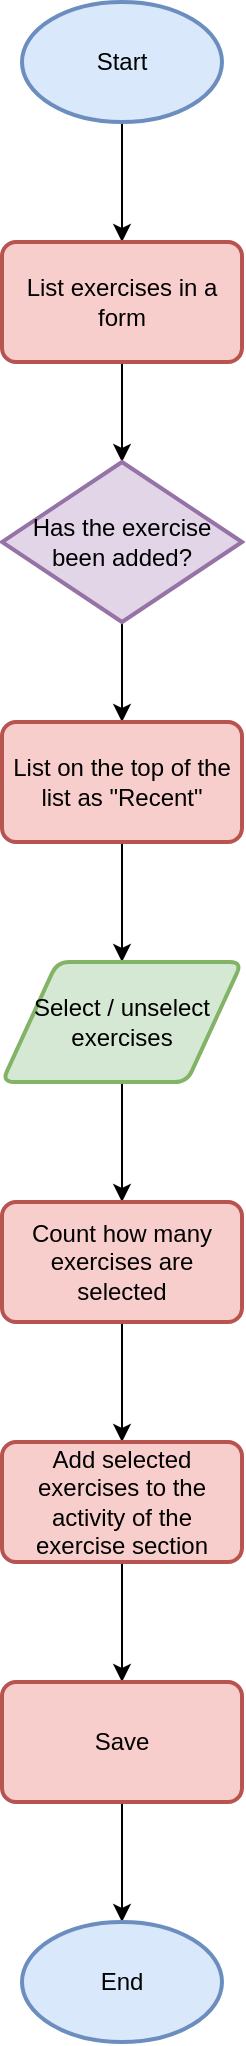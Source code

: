 <mxfile version="26.0.14">
  <diagram name="第 1 页" id="UjbYbW4v0s75clD0fJ6p">
    <mxGraphModel dx="1434" dy="780" grid="1" gridSize="10" guides="1" tooltips="1" connect="1" arrows="1" fold="1" page="0" pageScale="1" pageWidth="827" pageHeight="1169" background="#ffffff" math="0" shadow="0">
      <root>
        <mxCell id="0" />
        <mxCell id="1" parent="0" />
        <mxCell id="8j9NeIH8w00tza-Nv7Ke-11" value="" style="edgeStyle=orthogonalEdgeStyle;rounded=0;orthogonalLoop=1;jettySize=auto;html=1;" edge="1" parent="1" source="8j9NeIH8w00tza-Nv7Ke-1" target="8j9NeIH8w00tza-Nv7Ke-2">
          <mxGeometry relative="1" as="geometry" />
        </mxCell>
        <mxCell id="8j9NeIH8w00tza-Nv7Ke-1" value="Start" style="strokeWidth=2;html=1;shape=mxgraph.flowchart.start_1;whiteSpace=wrap;fillColor=#dae8fc;strokeColor=#6c8ebf;" vertex="1" parent="1">
          <mxGeometry x="330" y="90" width="100" height="60" as="geometry" />
        </mxCell>
        <mxCell id="8j9NeIH8w00tza-Nv7Ke-8" value="" style="edgeStyle=orthogonalEdgeStyle;rounded=0;orthogonalLoop=1;jettySize=auto;html=1;" edge="1" parent="1" source="8j9NeIH8w00tza-Nv7Ke-2" target="8j9NeIH8w00tza-Nv7Ke-7">
          <mxGeometry relative="1" as="geometry" />
        </mxCell>
        <mxCell id="8j9NeIH8w00tza-Nv7Ke-2" value="List exercises in a form" style="rounded=1;whiteSpace=wrap;html=1;absoluteArcSize=1;arcSize=14;strokeWidth=2;fillColor=#f8cecc;strokeColor=#b85450;" vertex="1" parent="1">
          <mxGeometry x="320" y="210" width="120" height="60" as="geometry" />
        </mxCell>
        <mxCell id="8j9NeIH8w00tza-Nv7Ke-10" value="" style="edgeStyle=orthogonalEdgeStyle;rounded=0;orthogonalLoop=1;jettySize=auto;html=1;" edge="1" parent="1" source="8j9NeIH8w00tza-Nv7Ke-7" target="8j9NeIH8w00tza-Nv7Ke-9">
          <mxGeometry relative="1" as="geometry" />
        </mxCell>
        <mxCell id="8j9NeIH8w00tza-Nv7Ke-7" value="Has the exercise been added?" style="strokeWidth=2;html=1;shape=mxgraph.flowchart.decision;whiteSpace=wrap;fillColor=#e1d5e7;strokeColor=#9673a6;" vertex="1" parent="1">
          <mxGeometry x="320" y="320" width="120" height="80" as="geometry" />
        </mxCell>
        <mxCell id="8j9NeIH8w00tza-Nv7Ke-18" value="" style="edgeStyle=orthogonalEdgeStyle;rounded=0;orthogonalLoop=1;jettySize=auto;html=1;" edge="1" parent="1" source="8j9NeIH8w00tza-Nv7Ke-9" target="8j9NeIH8w00tza-Nv7Ke-12">
          <mxGeometry relative="1" as="geometry" />
        </mxCell>
        <mxCell id="8j9NeIH8w00tza-Nv7Ke-9" value="List on the top of the list as &quot;Recent&quot;" style="rounded=1;whiteSpace=wrap;html=1;absoluteArcSize=1;arcSize=14;strokeWidth=2;fillColor=#f8cecc;strokeColor=#b85450;" vertex="1" parent="1">
          <mxGeometry x="320" y="450" width="120" height="60" as="geometry" />
        </mxCell>
        <mxCell id="8j9NeIH8w00tza-Nv7Ke-19" value="" style="edgeStyle=orthogonalEdgeStyle;rounded=0;orthogonalLoop=1;jettySize=auto;html=1;" edge="1" parent="1" source="8j9NeIH8w00tza-Nv7Ke-12" target="8j9NeIH8w00tza-Nv7Ke-13">
          <mxGeometry relative="1" as="geometry" />
        </mxCell>
        <mxCell id="8j9NeIH8w00tza-Nv7Ke-12" value="Select / unselect exercises" style="shape=parallelogram;html=1;strokeWidth=2;perimeter=parallelogramPerimeter;whiteSpace=wrap;rounded=1;arcSize=12;size=0.23;fillColor=#d5e8d4;strokeColor=#82b366;" vertex="1" parent="1">
          <mxGeometry x="320" y="570" width="120" height="60" as="geometry" />
        </mxCell>
        <mxCell id="8j9NeIH8w00tza-Nv7Ke-20" value="" style="edgeStyle=orthogonalEdgeStyle;rounded=0;orthogonalLoop=1;jettySize=auto;html=1;" edge="1" parent="1" source="8j9NeIH8w00tza-Nv7Ke-13" target="8j9NeIH8w00tza-Nv7Ke-14">
          <mxGeometry relative="1" as="geometry" />
        </mxCell>
        <mxCell id="8j9NeIH8w00tza-Nv7Ke-13" value="Count how many exercises are selected" style="rounded=1;whiteSpace=wrap;html=1;absoluteArcSize=1;arcSize=14;strokeWidth=2;fillColor=#f8cecc;strokeColor=#b85450;" vertex="1" parent="1">
          <mxGeometry x="320" y="690" width="120" height="60" as="geometry" />
        </mxCell>
        <mxCell id="8j9NeIH8w00tza-Nv7Ke-21" value="" style="edgeStyle=orthogonalEdgeStyle;rounded=0;orthogonalLoop=1;jettySize=auto;html=1;" edge="1" parent="1" source="8j9NeIH8w00tza-Nv7Ke-14" target="8j9NeIH8w00tza-Nv7Ke-15">
          <mxGeometry relative="1" as="geometry" />
        </mxCell>
        <mxCell id="8j9NeIH8w00tza-Nv7Ke-14" value="Add selected exercises to the activity of the exercise section" style="rounded=1;whiteSpace=wrap;html=1;absoluteArcSize=1;arcSize=14;strokeWidth=2;fillColor=#f8cecc;strokeColor=#b85450;" vertex="1" parent="1">
          <mxGeometry x="320" y="810" width="120" height="60" as="geometry" />
        </mxCell>
        <mxCell id="8j9NeIH8w00tza-Nv7Ke-22" value="" style="edgeStyle=orthogonalEdgeStyle;rounded=0;orthogonalLoop=1;jettySize=auto;html=1;" edge="1" parent="1" source="8j9NeIH8w00tza-Nv7Ke-15" target="8j9NeIH8w00tza-Nv7Ke-16">
          <mxGeometry relative="1" as="geometry" />
        </mxCell>
        <mxCell id="8j9NeIH8w00tza-Nv7Ke-15" value="Save" style="rounded=1;whiteSpace=wrap;html=1;absoluteArcSize=1;arcSize=14;strokeWidth=2;fillColor=#f8cecc;strokeColor=#b85450;" vertex="1" parent="1">
          <mxGeometry x="320" y="930" width="120" height="60" as="geometry" />
        </mxCell>
        <mxCell id="8j9NeIH8w00tza-Nv7Ke-16" value="End" style="strokeWidth=2;html=1;shape=mxgraph.flowchart.start_1;whiteSpace=wrap;fillColor=#dae8fc;strokeColor=#6c8ebf;" vertex="1" parent="1">
          <mxGeometry x="330" y="1050" width="100" height="60" as="geometry" />
        </mxCell>
      </root>
    </mxGraphModel>
  </diagram>
</mxfile>
